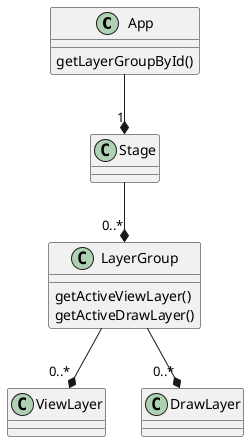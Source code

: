 @startuml

class App {
  getLayerGroupById()
}
class Stage
class LayerGroup {
  getActiveViewLayer()
  getActiveDrawLayer()
}
class ViewLayer
class DrawLayer

App --* "1" Stage
Stage --* "0..*" LayerGroup
LayerGroup --* "0..*" ViewLayer
LayerGroup --* "0..*" DrawLayer

@enduml
